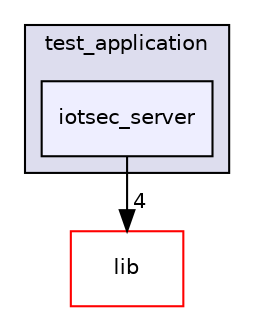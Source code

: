 digraph "test_application/iotsec_server" {
  compound=true
  node [ fontsize="10", fontname="Helvetica"];
  edge [ labelfontsize="10", labelfontname="Helvetica"];
  subgraph clusterdir_b0a9085c143c754db11f0e035f3676f0 {
    graph [ bgcolor="#ddddee", pencolor="black", label="test_application" fontname="Helvetica", fontsize="10", URL="dir_b0a9085c143c754db11f0e035f3676f0.html"]
  dir_8cb06d1ffed0eedb3a4fae7c8a7c07d5 [shape=box, label="iotsec_server", style="filled", fillcolor="#eeeeff", pencolor="black", URL="dir_8cb06d1ffed0eedb3a4fae7c8a7c07d5.html"];
  }
  dir_97aefd0d527b934f1d99a682da8fe6a9 [shape=box label="lib" fillcolor="white" style="filled" color="red" URL="dir_97aefd0d527b934f1d99a682da8fe6a9.html"];
  dir_8cb06d1ffed0eedb3a4fae7c8a7c07d5->dir_97aefd0d527b934f1d99a682da8fe6a9 [headlabel="4", labeldistance=1.5 headhref="dir_000005_000000.html"];
}
